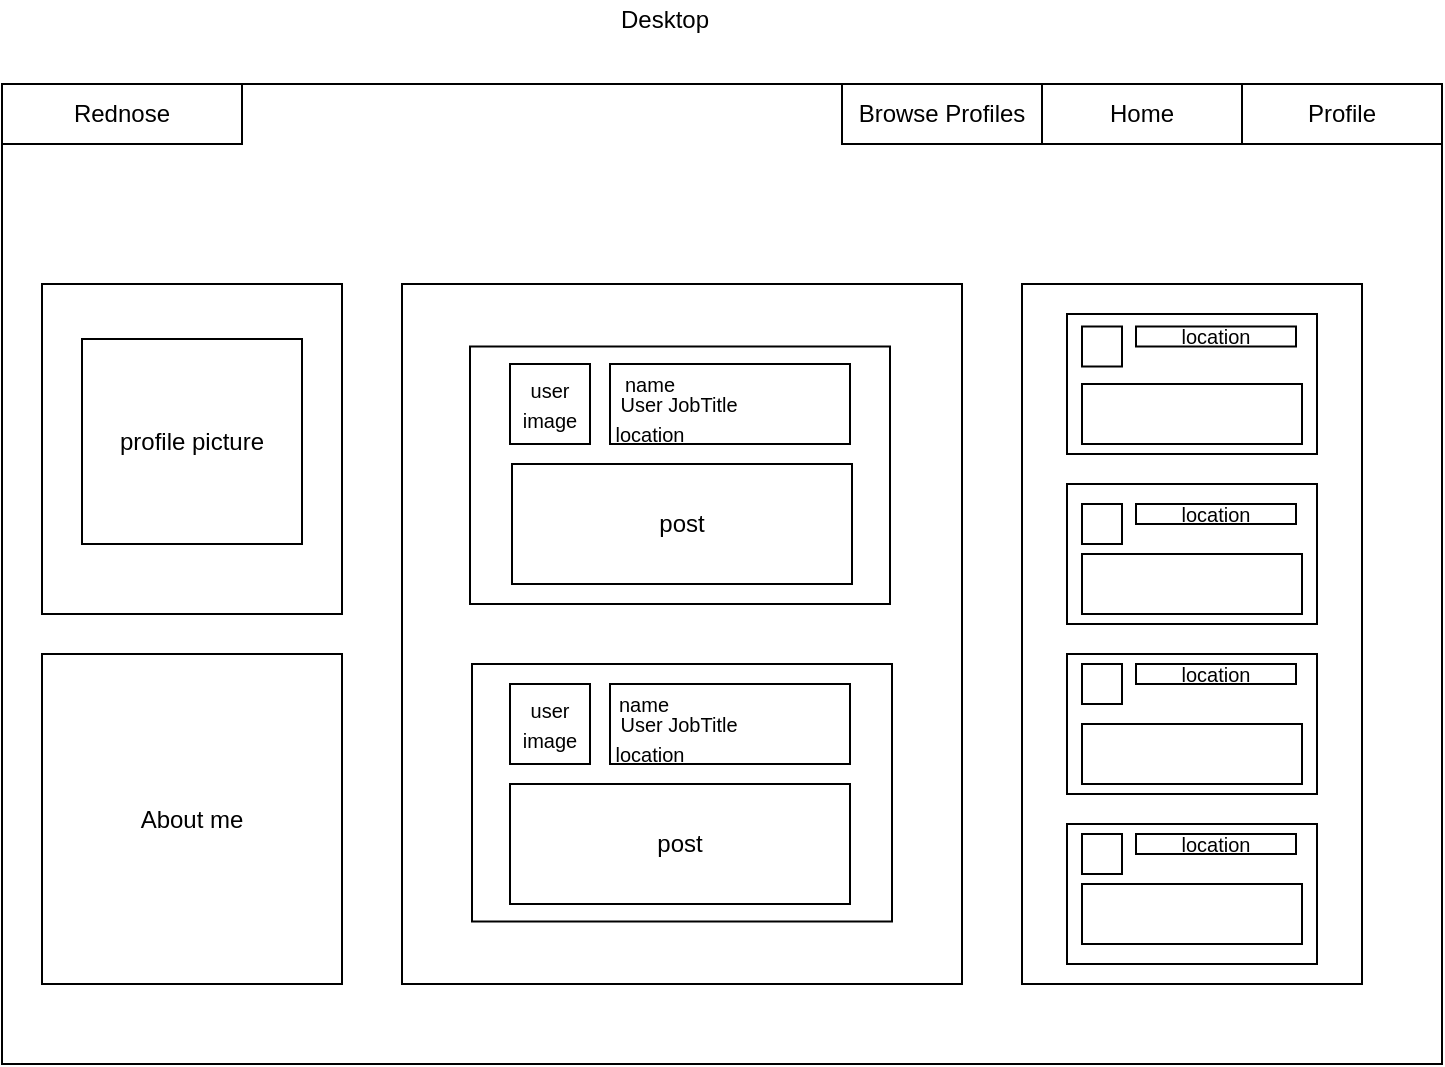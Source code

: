 <mxfile version="13.1.3">
    <diagram id="6hGFLwfOUW9BJ-s0fimq" name="Page-1">
        <mxGraphModel dx="874" dy="860" grid="1" gridSize="10" guides="1" tooltips="1" connect="1" arrows="1" fold="1" page="1" pageScale="1" pageWidth="827" pageHeight="1169" math="0" shadow="0">
            <root>
                <mxCell id="0"/>
                <mxCell id="1" parent="0"/>
                <mxCell id="2" value="" style="rounded=0;whiteSpace=wrap;html=1;" parent="1" vertex="1">
                    <mxGeometry x="180" y="260" width="720" height="490" as="geometry"/>
                </mxCell>
                <mxCell id="24" value="Rednose" style="rounded=0;whiteSpace=wrap;html=1;" parent="1" vertex="1">
                    <mxGeometry x="180" y="260" width="120" height="30" as="geometry"/>
                </mxCell>
                <mxCell id="27" value="Home" style="rounded=0;whiteSpace=wrap;html=1;" parent="1" vertex="1">
                    <mxGeometry x="700" y="260" width="100" height="30" as="geometry"/>
                </mxCell>
                <mxCell id="28" value="Profile" style="rounded=0;whiteSpace=wrap;html=1;" parent="1" vertex="1">
                    <mxGeometry x="800" y="260" width="100" height="30" as="geometry"/>
                </mxCell>
                <mxCell id="30" value="" style="rounded=0;whiteSpace=wrap;html=1;" parent="1" vertex="1">
                    <mxGeometry x="200" y="360" width="150" height="165" as="geometry"/>
                </mxCell>
                <mxCell id="31" value="" style="rounded=0;whiteSpace=wrap;html=1;" parent="1" vertex="1">
                    <mxGeometry x="380" y="360" width="280" height="350" as="geometry"/>
                </mxCell>
                <mxCell id="32" value="profile picture" style="rounded=0;whiteSpace=wrap;html=1;" parent="1" vertex="1">
                    <mxGeometry x="220" y="387.5" width="110" height="102.5" as="geometry"/>
                </mxCell>
                <mxCell id="44" value="Desktop" style="text;html=1;align=center;verticalAlign=middle;resizable=0;points=[];autosize=1;" parent="1" vertex="1">
                    <mxGeometry x="481" y="218" width="60" height="20" as="geometry"/>
                </mxCell>
                <mxCell id="47" style="edgeStyle=orthogonalEdgeStyle;rounded=0;orthogonalLoop=1;jettySize=auto;html=1;exitX=0.5;exitY=1;exitDx=0;exitDy=0;" parent="1" source="30" target="30" edge="1">
                    <mxGeometry relative="1" as="geometry"/>
                </mxCell>
                <mxCell id="51" value="" style="rounded=0;whiteSpace=wrap;html=1;" parent="1" vertex="1">
                    <mxGeometry x="690" y="360" width="170" height="350" as="geometry"/>
                </mxCell>
                <mxCell id="52" value="" style="rounded=0;whiteSpace=wrap;html=1;" parent="1" vertex="1">
                    <mxGeometry x="414" y="391.25" width="210" height="128.75" as="geometry"/>
                </mxCell>
                <mxCell id="53" value="&lt;font style=&quot;font-size: 10px&quot;&gt;user image&lt;/font&gt;" style="whiteSpace=wrap;html=1;aspect=fixed;" parent="1" vertex="1">
                    <mxGeometry x="434" y="400" width="40" height="40" as="geometry"/>
                </mxCell>
                <mxCell id="54" value="" style="rounded=0;whiteSpace=wrap;html=1;" parent="1" vertex="1">
                    <mxGeometry x="484" y="400" width="120" height="40" as="geometry"/>
                </mxCell>
                <mxCell id="55" value="&lt;font style=&quot;font-size: 10px&quot;&gt;User JobTitle&lt;/font&gt;" style="text;html=1;strokeColor=none;fillColor=none;align=center;verticalAlign=middle;whiteSpace=wrap;rounded=0;" parent="1" vertex="1">
                    <mxGeometry x="474" y="415" width="89" height="10" as="geometry"/>
                </mxCell>
                <mxCell id="56" value="&lt;font style=&quot;font-size: 10px&quot;&gt;location&lt;/font&gt;" style="text;html=1;strokeColor=none;fillColor=none;align=center;verticalAlign=middle;whiteSpace=wrap;rounded=0;" parent="1" vertex="1">
                    <mxGeometry x="484" y="430" width="40" height="10" as="geometry"/>
                </mxCell>
                <mxCell id="57" value="post" style="rounded=0;whiteSpace=wrap;html=1;" parent="1" vertex="1">
                    <mxGeometry x="435" y="450" width="170" height="60" as="geometry"/>
                </mxCell>
                <mxCell id="59" value="" style="rounded=0;whiteSpace=wrap;html=1;" parent="1" vertex="1">
                    <mxGeometry x="415" y="550" width="210" height="128.75" as="geometry"/>
                </mxCell>
                <mxCell id="60" value="&lt;font style=&quot;font-size: 10px&quot;&gt;user image&lt;/font&gt;" style="whiteSpace=wrap;html=1;aspect=fixed;" parent="1" vertex="1">
                    <mxGeometry x="434" y="560" width="40" height="40" as="geometry"/>
                </mxCell>
                <mxCell id="61" value="" style="rounded=0;whiteSpace=wrap;html=1;" parent="1" vertex="1">
                    <mxGeometry x="484" y="560" width="120" height="40" as="geometry"/>
                </mxCell>
                <mxCell id="62" value="post" style="rounded=0;whiteSpace=wrap;html=1;" parent="1" vertex="1">
                    <mxGeometry x="434" y="610" width="170" height="60" as="geometry"/>
                </mxCell>
                <mxCell id="66" value="" style="rounded=0;whiteSpace=wrap;html=1;" parent="1" vertex="1">
                    <mxGeometry x="712.5" y="375" width="125" height="70" as="geometry"/>
                </mxCell>
                <mxCell id="67" value="" style="rounded=0;whiteSpace=wrap;html=1;" parent="1" vertex="1">
                    <mxGeometry x="712.5" y="460" width="125" height="70" as="geometry"/>
                </mxCell>
                <mxCell id="68" value="" style="rounded=0;whiteSpace=wrap;html=1;" parent="1" vertex="1">
                    <mxGeometry x="712.5" y="545" width="125" height="70" as="geometry"/>
                </mxCell>
                <mxCell id="69" value="" style="rounded=0;whiteSpace=wrap;html=1;" parent="1" vertex="1">
                    <mxGeometry x="712.5" y="630" width="125" height="70" as="geometry"/>
                </mxCell>
                <mxCell id="70" value="" style="whiteSpace=wrap;html=1;aspect=fixed;" parent="1" vertex="1">
                    <mxGeometry x="720" y="381.25" width="20" height="20" as="geometry"/>
                </mxCell>
                <mxCell id="71" value="&lt;font style=&quot;font-size: 10px&quot;&gt;location&lt;/font&gt;" style="rounded=0;whiteSpace=wrap;html=1;" parent="1" vertex="1">
                    <mxGeometry x="747" y="381.25" width="80" height="10" as="geometry"/>
                </mxCell>
                <mxCell id="72" value="" style="whiteSpace=wrap;html=1;aspect=fixed;" parent="1" vertex="1">
                    <mxGeometry x="720" y="550" width="20" height="20" as="geometry"/>
                </mxCell>
                <mxCell id="73" value="" style="whiteSpace=wrap;html=1;aspect=fixed;" parent="1" vertex="1">
                    <mxGeometry x="720" y="635" width="20" height="20" as="geometry"/>
                </mxCell>
                <mxCell id="75" value="" style="whiteSpace=wrap;html=1;aspect=fixed;" parent="1" vertex="1">
                    <mxGeometry x="720" y="470" width="20" height="20" as="geometry"/>
                </mxCell>
                <mxCell id="76" value="&lt;font style=&quot;font-size: 10px&quot;&gt;location&lt;/font&gt;" style="rounded=0;whiteSpace=wrap;html=1;" parent="1" vertex="1">
                    <mxGeometry x="747" y="635" width="80" height="10" as="geometry"/>
                </mxCell>
                <mxCell id="77" value="&lt;font style=&quot;font-size: 10px&quot;&gt;location&lt;/font&gt;" style="rounded=0;whiteSpace=wrap;html=1;" parent="1" vertex="1">
                    <mxGeometry x="747" y="550" width="80" height="10" as="geometry"/>
                </mxCell>
                <mxCell id="80" value="" style="rounded=0;whiteSpace=wrap;html=1;" parent="1" vertex="1">
                    <mxGeometry x="720" y="410" width="110" height="30" as="geometry"/>
                </mxCell>
                <mxCell id="82" value="" style="rounded=0;whiteSpace=wrap;html=1;" parent="1" vertex="1">
                    <mxGeometry x="720" y="660" width="110" height="30" as="geometry"/>
                </mxCell>
                <mxCell id="83" value="" style="rounded=0;whiteSpace=wrap;html=1;" parent="1" vertex="1">
                    <mxGeometry x="720" y="580" width="110" height="30" as="geometry"/>
                </mxCell>
                <mxCell id="84" value="" style="rounded=0;whiteSpace=wrap;html=1;" parent="1" vertex="1">
                    <mxGeometry x="720" y="495" width="110" height="30" as="geometry"/>
                </mxCell>
                <mxCell id="85" value="About me" style="rounded=0;whiteSpace=wrap;html=1;" parent="1" vertex="1">
                    <mxGeometry x="200" y="545" width="150" height="165" as="geometry"/>
                </mxCell>
                <mxCell id="86" value="&lt;font style=&quot;font-size: 10px&quot;&gt;location&lt;/font&gt;" style="rounded=0;whiteSpace=wrap;html=1;" parent="1" vertex="1">
                    <mxGeometry x="747" y="470" width="80" height="10" as="geometry"/>
                </mxCell>
                <mxCell id="89" value="&lt;font style=&quot;font-size: 10px&quot;&gt;name&lt;/font&gt;" style="text;html=1;strokeColor=none;fillColor=none;align=center;verticalAlign=middle;whiteSpace=wrap;rounded=0;" parent="1" vertex="1">
                    <mxGeometry x="484" y="400" width="40" height="20" as="geometry"/>
                </mxCell>
                <mxCell id="93" value="&lt;font style=&quot;font-size: 10px&quot;&gt;name&lt;/font&gt;" style="text;html=1;strokeColor=none;fillColor=none;align=center;verticalAlign=middle;whiteSpace=wrap;rounded=0;" parent="1" vertex="1">
                    <mxGeometry x="481" y="560" width="40" height="20" as="geometry"/>
                </mxCell>
                <mxCell id="94" value="&lt;font style=&quot;font-size: 10px&quot;&gt;User JobTitle&lt;/font&gt;" style="text;html=1;strokeColor=none;fillColor=none;align=center;verticalAlign=middle;whiteSpace=wrap;rounded=0;" parent="1" vertex="1">
                    <mxGeometry x="474" y="575" width="89" height="10" as="geometry"/>
                </mxCell>
                <mxCell id="96" value="&lt;font style=&quot;font-size: 10px&quot;&gt;location&lt;/font&gt;" style="text;html=1;strokeColor=none;fillColor=none;align=center;verticalAlign=middle;whiteSpace=wrap;rounded=0;" parent="1" vertex="1">
                    <mxGeometry x="484" y="590" width="40" height="10" as="geometry"/>
                </mxCell>
                <mxCell id="98" value="Browse Profiles" style="rounded=0;whiteSpace=wrap;html=1;" parent="1" vertex="1">
                    <mxGeometry x="600" y="260" width="100" height="30" as="geometry"/>
                </mxCell>
            </root>
        </mxGraphModel>
    </diagram>
</mxfile>
